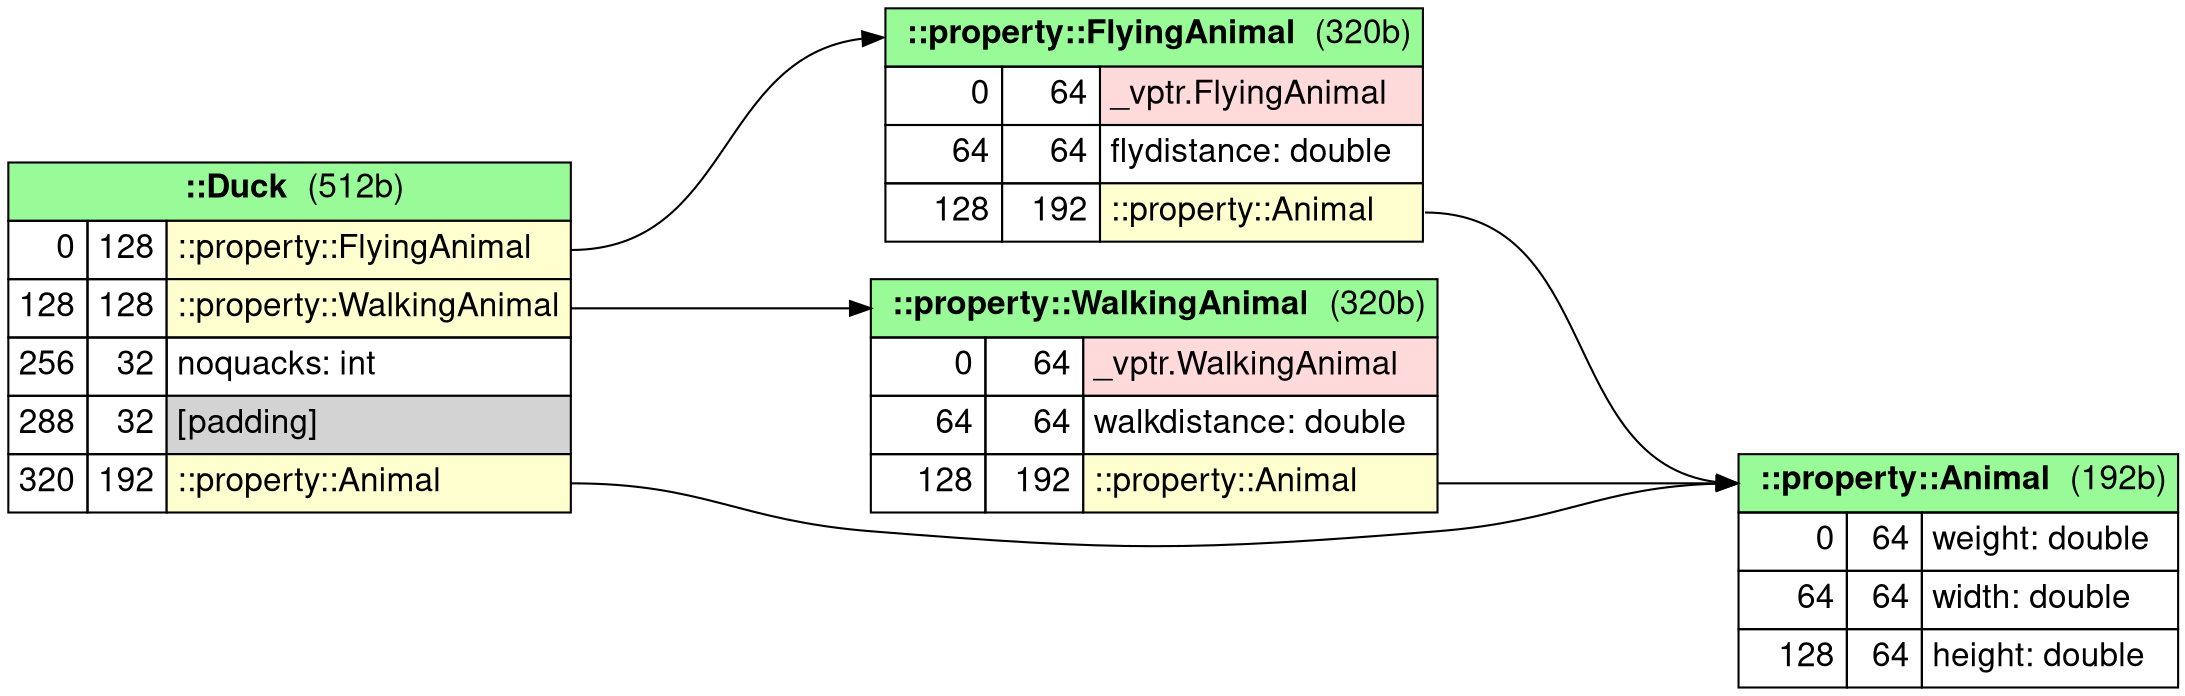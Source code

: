 digraph memory_layout {

fontname="Helvetica,Arial,sans-serif"
node [fontname="Helvetica,Arial,sans-serif"]
edge [fontname="Helvetica,Arial,sans-serif"]

graph [
    rankdir = "LR"
];
node [
    fontsize = "16"
    shape = "record"
];

ranksep = 2


# items subgraph
{

    "-Duck" [
        shape=plain
        label=
        <<table border="0" cellborder="1" cellspacing="0" cellpadding="4">
            <tr> <td colspan="3" bgcolor="PaleGreen" port='-1'> <b>::Duck</b>  (512b)</td> </tr>
            <tr> <td align="right" port='in_0'>0</td> <td align="right">128</td> <td align="left" bgcolor='#FEFECE' port='out_0'>::property::FlyingAnimal</td> </tr>
            <tr> <td align="right" port='in_1'>128</td> <td align="right">128</td> <td align="left" bgcolor='#FEFECE' port='out_1'>::property::WalkingAnimal</td> </tr>
            <tr> <td align="right" port='in_2'>256</td> <td align="right">32</td> <td align="left" port='out_2'>noquacks: int</td> </tr>
            <tr> <td align="right" port='in_3'>288</td> <td align="right">32</td> <td align="left" bgcolor='lightgray' port='out_3'>[padding]</td> </tr>
            <tr> <td align="right" port='in_4'>320</td> <td align="right">192</td> <td align="left" bgcolor='#FEFECE' port='out_4'>::property::Animal</td> </tr>
        </table>>
    ]

    "-property-WalkingAnimal" [
        shape=plain
        label=
        <<table border="0" cellborder="1" cellspacing="0" cellpadding="4">
            <tr> <td colspan="3" bgcolor="PaleGreen" port='-1'> <b>::property::WalkingAnimal</b>  (320b)</td> </tr>
            <tr> <td align="right" port='in_0'>0</td> <td align="right">64</td> <td align="left" bgcolor='#ffdada' port='out_0'>_vptr.WalkingAnimal</td> </tr>
            <tr> <td align="right" port='in_1'>64</td> <td align="right">64</td> <td align="left" port='out_1'>walkdistance: double</td> </tr>
            <tr> <td align="right" port='in_2'>128</td> <td align="right">192</td> <td align="left" bgcolor='#FEFECE' port='out_2'>::property::Animal</td> </tr>
        </table>>
    ]

    "-property-FlyingAnimal" [
        shape=plain
        label=
        <<table border="0" cellborder="1" cellspacing="0" cellpadding="4">
            <tr> <td colspan="3" bgcolor="PaleGreen" port='-1'> <b>::property::FlyingAnimal</b>  (320b)</td> </tr>
            <tr> <td align="right" port='in_0'>0</td> <td align="right">64</td> <td align="left" bgcolor='#ffdada' port='out_0'>_vptr.FlyingAnimal</td> </tr>
            <tr> <td align="right" port='in_1'>64</td> <td align="right">64</td> <td align="left" port='out_1'>flydistance: double</td> </tr>
            <tr> <td align="right" port='in_2'>128</td> <td align="right">192</td> <td align="left" bgcolor='#FEFECE' port='out_2'>::property::Animal</td> </tr>
        </table>>
    ]

    "-property-Animal" [
        shape=plain
        label=
        <<table border="0" cellborder="1" cellspacing="0" cellpadding="4">
            <tr> <td colspan="3" bgcolor="PaleGreen" port='-1'> <b>::property::Animal</b>  (192b)</td> </tr>
            <tr> <td align="right" port='in_0'>0</td> <td align="right">64</td> <td align="left" port='out_0'>weight: double</td> </tr>
            <tr> <td align="right" port='in_1'>64</td> <td align="right">64</td> <td align="left" port='out_1'>width: double</td> </tr>
            <tr> <td align="right" port='in_2'>128</td> <td align="right">64</td> <td align="left" port='out_2'>height: double</td> </tr>
        </table>>
    ]


    "-Duck":"out_0" -> "-property-FlyingAnimal":"-1"
    "-Duck":"out_1" -> "-property-WalkingAnimal":"-1"
    "-Duck":"out_4" -> "-property-Animal":"-1"
    "-property-WalkingAnimal":"out_2" -> "-property-Animal":"-1"
    "-property-FlyingAnimal":"out_2" -> "-property-Animal":"-1"

}  # end of items subgraph

}  # end of graph
